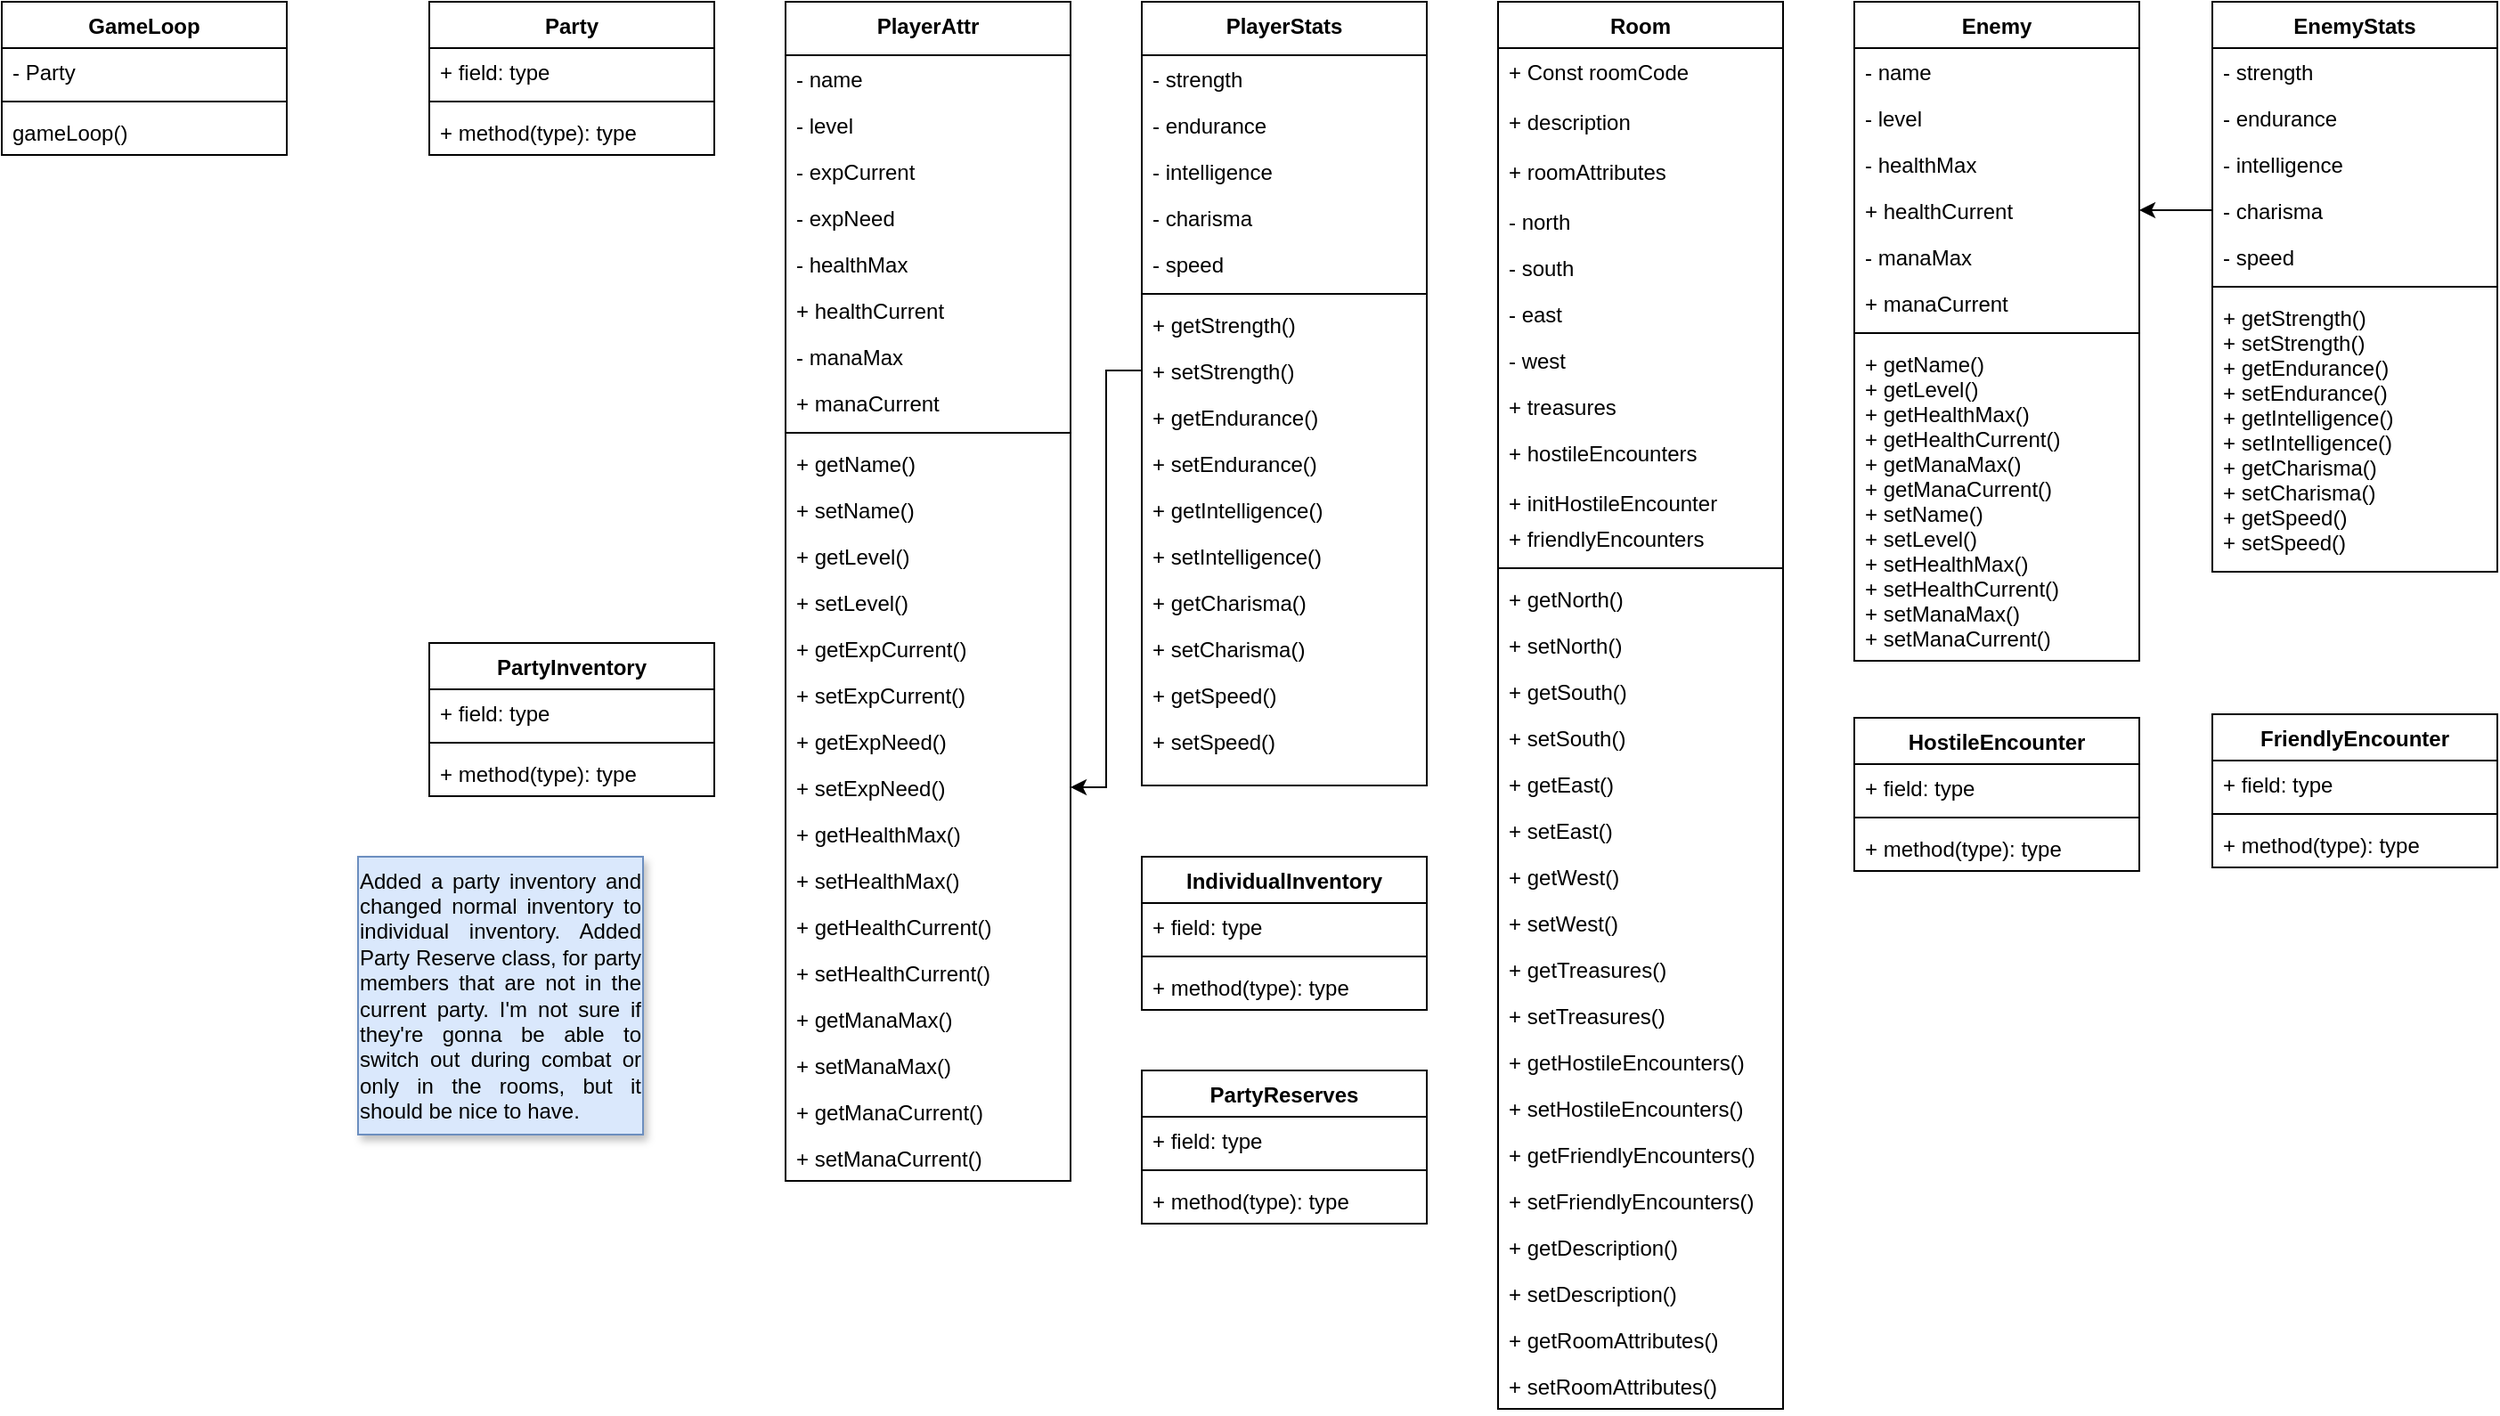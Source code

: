 <mxfile version="13.8.1" type="github">
  <diagram id="C5RBs43oDa-KdzZeNtuy" name="Page-1">
    <mxGraphModel dx="1289" dy="749" grid="1" gridSize="10" guides="1" tooltips="1" connect="1" arrows="1" fold="1" page="1" pageScale="1" pageWidth="827" pageHeight="1169" math="0" shadow="0">
      <root>
        <mxCell id="WIyWlLk6GJQsqaUBKTNV-0" />
        <mxCell id="WIyWlLk6GJQsqaUBKTNV-1" parent="WIyWlLk6GJQsqaUBKTNV-0" />
        <mxCell id="qbqpaCB6KJz_1Vv93Mfr-66" style="edgeStyle=orthogonalEdgeStyle;rounded=0;orthogonalLoop=1;jettySize=auto;html=1;exitX=0;exitY=0.5;exitDx=0;exitDy=0;entryX=1;entryY=0.5;entryDx=0;entryDy=0;" parent="WIyWlLk6GJQsqaUBKTNV-1" source="qbqpaCB6KJz_1Vv93Mfr-51" target="qbqpaCB6KJz_1Vv93Mfr-22" edge="1">
          <mxGeometry relative="1" as="geometry" />
        </mxCell>
        <mxCell id="0xGRe-XINq8kC7j87njp-48" value="" style="endArrow=classic;html=1;entryX=1;entryY=0.5;entryDx=0;entryDy=0;exitX=0;exitY=0.5;exitDx=0;exitDy=0;" parent="WIyWlLk6GJQsqaUBKTNV-1" source="0xGRe-XINq8kC7j87njp-46" target="0xGRe-XINq8kC7j87njp-37" edge="1">
          <mxGeometry width="50" height="50" relative="1" as="geometry">
            <mxPoint x="910" y="190" as="sourcePoint" />
            <mxPoint x="950" y="200" as="targetPoint" />
          </mxGeometry>
        </mxCell>
        <mxCell id="0xGRe-XINq8kC7j87njp-5" value="Room" style="swimlane;fontStyle=1;align=center;verticalAlign=top;childLayout=stackLayout;horizontal=1;startSize=26;horizontalStack=0;resizeParent=1;resizeParentMax=0;resizeLast=0;collapsible=1;marginBottom=0;" parent="WIyWlLk6GJQsqaUBKTNV-1" vertex="1">
          <mxGeometry x="520" y="80" width="160" height="790" as="geometry" />
        </mxCell>
        <mxCell id="0xGRe-XINq8kC7j87njp-6" value="+ Const roomCode&#xa;&#xa;+ description&#xa;&#xa;+ roomAttributes" style="text;strokeColor=none;fillColor=none;align=left;verticalAlign=top;spacingLeft=4;spacingRight=4;overflow=hidden;rotatable=0;points=[[0,0.5],[1,0.5]];portConstraint=eastwest;labelBorderColor=none;" parent="0xGRe-XINq8kC7j87njp-5" vertex="1">
          <mxGeometry y="26" width="160" height="84" as="geometry" />
        </mxCell>
        <mxCell id="0xGRe-XINq8kC7j87njp-9" value="- north" style="text;strokeColor=none;fillColor=none;align=left;verticalAlign=top;spacingLeft=4;spacingRight=4;overflow=hidden;rotatable=0;points=[[0,0.5],[1,0.5]];portConstraint=eastwest;" parent="0xGRe-XINq8kC7j87njp-5" vertex="1">
          <mxGeometry y="110" width="160" height="26" as="geometry" />
        </mxCell>
        <mxCell id="0xGRe-XINq8kC7j87njp-10" value="- south" style="text;strokeColor=none;fillColor=none;align=left;verticalAlign=top;spacingLeft=4;spacingRight=4;overflow=hidden;rotatable=0;points=[[0,0.5],[1,0.5]];portConstraint=eastwest;" parent="0xGRe-XINq8kC7j87njp-5" vertex="1">
          <mxGeometry y="136" width="160" height="26" as="geometry" />
        </mxCell>
        <mxCell id="0xGRe-XINq8kC7j87njp-11" value="- east" style="text;strokeColor=none;fillColor=none;align=left;verticalAlign=top;spacingLeft=4;spacingRight=4;overflow=hidden;rotatable=0;points=[[0,0.5],[1,0.5]];portConstraint=eastwest;" parent="0xGRe-XINq8kC7j87njp-5" vertex="1">
          <mxGeometry y="162" width="160" height="26" as="geometry" />
        </mxCell>
        <mxCell id="0xGRe-XINq8kC7j87njp-12" value="- west" style="text;strokeColor=none;fillColor=none;align=left;verticalAlign=top;spacingLeft=4;spacingRight=4;overflow=hidden;rotatable=0;points=[[0,0.5],[1,0.5]];portConstraint=eastwest;" parent="0xGRe-XINq8kC7j87njp-5" vertex="1">
          <mxGeometry y="188" width="160" height="26" as="geometry" />
        </mxCell>
        <mxCell id="0xGRe-XINq8kC7j87njp-13" value="+ treasures" style="text;strokeColor=none;fillColor=none;align=left;verticalAlign=top;spacingLeft=4;spacingRight=4;overflow=hidden;rotatable=0;points=[[0,0.5],[1,0.5]];portConstraint=eastwest;" parent="0xGRe-XINq8kC7j87njp-5" vertex="1">
          <mxGeometry y="214" width="160" height="26" as="geometry" />
        </mxCell>
        <mxCell id="0xGRe-XINq8kC7j87njp-14" value="+ hostileEncounters&#xa;&#xa;+ initHostileEncounter" style="text;strokeColor=none;fillColor=none;align=left;verticalAlign=top;spacingLeft=4;spacingRight=4;overflow=hidden;rotatable=0;points=[[0,0.5],[1,0.5]];portConstraint=eastwest;" parent="0xGRe-XINq8kC7j87njp-5" vertex="1">
          <mxGeometry y="240" width="160" height="48" as="geometry" />
        </mxCell>
        <mxCell id="0xGRe-XINq8kC7j87njp-15" value="+ friendlyEncounters" style="text;strokeColor=none;fillColor=none;align=left;verticalAlign=top;spacingLeft=4;spacingRight=4;overflow=hidden;rotatable=0;points=[[0,0.5],[1,0.5]];portConstraint=eastwest;" parent="0xGRe-XINq8kC7j87njp-5" vertex="1">
          <mxGeometry y="288" width="160" height="26" as="geometry" />
        </mxCell>
        <mxCell id="0xGRe-XINq8kC7j87njp-7" value="" style="line;strokeWidth=1;fillColor=none;align=left;verticalAlign=middle;spacingTop=-1;spacingLeft=3;spacingRight=3;rotatable=0;labelPosition=right;points=[];portConstraint=eastwest;" parent="0xGRe-XINq8kC7j87njp-5" vertex="1">
          <mxGeometry y="314" width="160" height="8" as="geometry" />
        </mxCell>
        <mxCell id="0xGRe-XINq8kC7j87njp-8" value="+ getNorth()" style="text;strokeColor=none;fillColor=none;align=left;verticalAlign=top;spacingLeft=4;spacingRight=4;overflow=hidden;rotatable=0;points=[[0,0.5],[1,0.5]];portConstraint=eastwest;" parent="0xGRe-XINq8kC7j87njp-5" vertex="1">
          <mxGeometry y="322" width="160" height="26" as="geometry" />
        </mxCell>
        <mxCell id="0xGRe-XINq8kC7j87njp-19" value="+ setNorth()" style="text;strokeColor=none;fillColor=none;align=left;verticalAlign=top;spacingLeft=4;spacingRight=4;overflow=hidden;rotatable=0;points=[[0,0.5],[1,0.5]];portConstraint=eastwest;" parent="0xGRe-XINq8kC7j87njp-5" vertex="1">
          <mxGeometry y="348" width="160" height="26" as="geometry" />
        </mxCell>
        <mxCell id="0xGRe-XINq8kC7j87njp-16" value="+ getSouth()" style="text;strokeColor=none;fillColor=none;align=left;verticalAlign=top;spacingLeft=4;spacingRight=4;overflow=hidden;rotatable=0;points=[[0,0.5],[1,0.5]];portConstraint=eastwest;" parent="0xGRe-XINq8kC7j87njp-5" vertex="1">
          <mxGeometry y="374" width="160" height="26" as="geometry" />
        </mxCell>
        <mxCell id="0xGRe-XINq8kC7j87njp-20" value="+ setSouth()" style="text;strokeColor=none;fillColor=none;align=left;verticalAlign=top;spacingLeft=4;spacingRight=4;overflow=hidden;rotatable=0;points=[[0,0.5],[1,0.5]];portConstraint=eastwest;" parent="0xGRe-XINq8kC7j87njp-5" vertex="1">
          <mxGeometry y="400" width="160" height="26" as="geometry" />
        </mxCell>
        <mxCell id="0xGRe-XINq8kC7j87njp-17" value="+ getEast()" style="text;strokeColor=none;fillColor=none;align=left;verticalAlign=top;spacingLeft=4;spacingRight=4;overflow=hidden;rotatable=0;points=[[0,0.5],[1,0.5]];portConstraint=eastwest;" parent="0xGRe-XINq8kC7j87njp-5" vertex="1">
          <mxGeometry y="426" width="160" height="26" as="geometry" />
        </mxCell>
        <mxCell id="0xGRe-XINq8kC7j87njp-21" value="+ setEast()" style="text;strokeColor=none;fillColor=none;align=left;verticalAlign=top;spacingLeft=4;spacingRight=4;overflow=hidden;rotatable=0;points=[[0,0.5],[1,0.5]];portConstraint=eastwest;" parent="0xGRe-XINq8kC7j87njp-5" vertex="1">
          <mxGeometry y="452" width="160" height="26" as="geometry" />
        </mxCell>
        <mxCell id="0xGRe-XINq8kC7j87njp-18" value="+ getWest()" style="text;strokeColor=none;fillColor=none;align=left;verticalAlign=top;spacingLeft=4;spacingRight=4;overflow=hidden;rotatable=0;points=[[0,0.5],[1,0.5]];portConstraint=eastwest;" parent="0xGRe-XINq8kC7j87njp-5" vertex="1">
          <mxGeometry y="478" width="160" height="26" as="geometry" />
        </mxCell>
        <mxCell id="0xGRe-XINq8kC7j87njp-22" value="+ setWest()" style="text;strokeColor=none;fillColor=none;align=left;verticalAlign=top;spacingLeft=4;spacingRight=4;overflow=hidden;rotatable=0;points=[[0,0.5],[1,0.5]];portConstraint=eastwest;" parent="0xGRe-XINq8kC7j87njp-5" vertex="1">
          <mxGeometry y="504" width="160" height="26" as="geometry" />
        </mxCell>
        <mxCell id="0xGRe-XINq8kC7j87njp-23" value="+ getTreasures()" style="text;strokeColor=none;fillColor=none;align=left;verticalAlign=top;spacingLeft=4;spacingRight=4;overflow=hidden;rotatable=0;points=[[0,0.5],[1,0.5]];portConstraint=eastwest;" parent="0xGRe-XINq8kC7j87njp-5" vertex="1">
          <mxGeometry y="530" width="160" height="26" as="geometry" />
        </mxCell>
        <mxCell id="0xGRe-XINq8kC7j87njp-24" value="+ setTreasures()" style="text;strokeColor=none;fillColor=none;align=left;verticalAlign=top;spacingLeft=4;spacingRight=4;overflow=hidden;rotatable=0;points=[[0,0.5],[1,0.5]];portConstraint=eastwest;" parent="0xGRe-XINq8kC7j87njp-5" vertex="1">
          <mxGeometry y="556" width="160" height="26" as="geometry" />
        </mxCell>
        <mxCell id="0xGRe-XINq8kC7j87njp-25" value="+ getHostileEncounters()" style="text;strokeColor=none;fillColor=none;align=left;verticalAlign=top;spacingLeft=4;spacingRight=4;overflow=hidden;rotatable=0;points=[[0,0.5],[1,0.5]];portConstraint=eastwest;" parent="0xGRe-XINq8kC7j87njp-5" vertex="1">
          <mxGeometry y="582" width="160" height="26" as="geometry" />
        </mxCell>
        <mxCell id="0xGRe-XINq8kC7j87njp-26" value="+ setHostileEncounters()" style="text;strokeColor=none;fillColor=none;align=left;verticalAlign=top;spacingLeft=4;spacingRight=4;overflow=hidden;rotatable=0;points=[[0,0.5],[1,0.5]];portConstraint=eastwest;" parent="0xGRe-XINq8kC7j87njp-5" vertex="1">
          <mxGeometry y="608" width="160" height="26" as="geometry" />
        </mxCell>
        <mxCell id="0xGRe-XINq8kC7j87njp-28" value="+ getFriendlyEncounters()" style="text;strokeColor=none;fillColor=none;align=left;verticalAlign=top;spacingLeft=4;spacingRight=4;overflow=hidden;rotatable=0;points=[[0,0.5],[1,0.5]];portConstraint=eastwest;" parent="0xGRe-XINq8kC7j87njp-5" vertex="1">
          <mxGeometry y="634" width="160" height="26" as="geometry" />
        </mxCell>
        <mxCell id="0xGRe-XINq8kC7j87njp-27" value="+ setFriendlyEncounters()" style="text;strokeColor=none;fillColor=none;align=left;verticalAlign=top;spacingLeft=4;spacingRight=4;overflow=hidden;rotatable=0;points=[[0,0.5],[1,0.5]];portConstraint=eastwest;" parent="0xGRe-XINq8kC7j87njp-5" vertex="1">
          <mxGeometry y="660" width="160" height="26" as="geometry" />
        </mxCell>
        <mxCell id="rQq68Fbqk4z97ij5zmz5-6" value="+ getDescription()" style="text;strokeColor=none;fillColor=none;align=left;verticalAlign=top;spacingLeft=4;spacingRight=4;overflow=hidden;rotatable=0;points=[[0,0.5],[1,0.5]];portConstraint=eastwest;" parent="0xGRe-XINq8kC7j87njp-5" vertex="1">
          <mxGeometry y="686" width="160" height="26" as="geometry" />
        </mxCell>
        <mxCell id="rQq68Fbqk4z97ij5zmz5-7" value="+ setDescription()" style="text;strokeColor=none;fillColor=none;align=left;verticalAlign=top;spacingLeft=4;spacingRight=4;overflow=hidden;rotatable=0;points=[[0,0.5],[1,0.5]];portConstraint=eastwest;" parent="0xGRe-XINq8kC7j87njp-5" vertex="1">
          <mxGeometry y="712" width="160" height="26" as="geometry" />
        </mxCell>
        <mxCell id="rQq68Fbqk4z97ij5zmz5-8" value="+ getRoomAttributes()" style="text;strokeColor=none;fillColor=none;align=left;verticalAlign=top;spacingLeft=4;spacingRight=4;overflow=hidden;rotatable=0;points=[[0,0.5],[1,0.5]];portConstraint=eastwest;" parent="0xGRe-XINq8kC7j87njp-5" vertex="1">
          <mxGeometry y="738" width="160" height="26" as="geometry" />
        </mxCell>
        <mxCell id="rQq68Fbqk4z97ij5zmz5-9" value="+ setRoomAttributes()" style="text;strokeColor=none;fillColor=none;align=left;verticalAlign=top;spacingLeft=4;spacingRight=4;overflow=hidden;rotatable=0;points=[[0,0.5],[1,0.5]];portConstraint=eastwest;" parent="0xGRe-XINq8kC7j87njp-5" vertex="1">
          <mxGeometry y="764" width="160" height="26" as="geometry" />
        </mxCell>
        <mxCell id="0xGRe-XINq8kC7j87njp-31" value="Enemy" style="swimlane;fontStyle=1;align=center;verticalAlign=top;childLayout=stackLayout;horizontal=1;startSize=26;horizontalStack=0;resizeParent=1;resizeParentMax=0;resizeLast=0;collapsible=1;marginBottom=0;" parent="WIyWlLk6GJQsqaUBKTNV-1" vertex="1">
          <mxGeometry x="720" y="80" width="160" height="370" as="geometry" />
        </mxCell>
        <mxCell id="0xGRe-XINq8kC7j87njp-32" value="- name" style="text;strokeColor=none;fillColor=none;align=left;verticalAlign=top;spacingLeft=4;spacingRight=4;overflow=hidden;rotatable=0;points=[[0,0.5],[1,0.5]];portConstraint=eastwest;" parent="0xGRe-XINq8kC7j87njp-31" vertex="1">
          <mxGeometry y="26" width="160" height="26" as="geometry" />
        </mxCell>
        <mxCell id="0xGRe-XINq8kC7j87njp-35" value="- level" style="text;strokeColor=none;fillColor=none;align=left;verticalAlign=top;spacingLeft=4;spacingRight=4;overflow=hidden;rotatable=0;points=[[0,0.5],[1,0.5]];portConstraint=eastwest;" parent="0xGRe-XINq8kC7j87njp-31" vertex="1">
          <mxGeometry y="52" width="160" height="26" as="geometry" />
        </mxCell>
        <mxCell id="0xGRe-XINq8kC7j87njp-36" value="- healthMax" style="text;strokeColor=none;fillColor=none;align=left;verticalAlign=top;spacingLeft=4;spacingRight=4;overflow=hidden;rotatable=0;points=[[0,0.5],[1,0.5]];portConstraint=eastwest;" parent="0xGRe-XINq8kC7j87njp-31" vertex="1">
          <mxGeometry y="78" width="160" height="26" as="geometry" />
        </mxCell>
        <mxCell id="0xGRe-XINq8kC7j87njp-37" value="+ healthCurrent" style="text;strokeColor=none;fillColor=none;align=left;verticalAlign=top;spacingLeft=4;spacingRight=4;overflow=hidden;rotatable=0;points=[[0,0.5],[1,0.5]];portConstraint=eastwest;" parent="0xGRe-XINq8kC7j87njp-31" vertex="1">
          <mxGeometry y="104" width="160" height="26" as="geometry" />
        </mxCell>
        <mxCell id="0xGRe-XINq8kC7j87njp-38" value="- manaMax" style="text;strokeColor=none;fillColor=none;align=left;verticalAlign=top;spacingLeft=4;spacingRight=4;overflow=hidden;rotatable=0;points=[[0,0.5],[1,0.5]];portConstraint=eastwest;" parent="0xGRe-XINq8kC7j87njp-31" vertex="1">
          <mxGeometry y="130" width="160" height="26" as="geometry" />
        </mxCell>
        <mxCell id="0xGRe-XINq8kC7j87njp-39" value="+ manaCurrent" style="text;strokeColor=none;fillColor=none;align=left;verticalAlign=top;spacingLeft=4;spacingRight=4;overflow=hidden;rotatable=0;points=[[0,0.5],[1,0.5]];portConstraint=eastwest;" parent="0xGRe-XINq8kC7j87njp-31" vertex="1">
          <mxGeometry y="156" width="160" height="26" as="geometry" />
        </mxCell>
        <mxCell id="0xGRe-XINq8kC7j87njp-33" value="" style="line;strokeWidth=1;fillColor=none;align=left;verticalAlign=middle;spacingTop=-1;spacingLeft=3;spacingRight=3;rotatable=0;labelPosition=right;points=[];portConstraint=eastwest;" parent="0xGRe-XINq8kC7j87njp-31" vertex="1">
          <mxGeometry y="182" width="160" height="8" as="geometry" />
        </mxCell>
        <mxCell id="0xGRe-XINq8kC7j87njp-34" value="+ getName()&#xa;+ getLevel()&#xa;+ getHealthMax()&#xa;+ getHealthCurrent()&#xa;+ getManaMax()&#xa;+ getManaCurrent()&#xa;+ setName()&#xa;+ setLevel()&#xa;+ setHealthMax()&#xa;+ setHealthCurrent()&#xa;+ setManaMax()&#xa;+ setManaCurrent()" style="text;strokeColor=none;fillColor=none;align=left;verticalAlign=top;spacingLeft=4;spacingRight=4;overflow=hidden;rotatable=0;points=[[0,0.5],[1,0.5]];portConstraint=eastwest;" parent="0xGRe-XINq8kC7j87njp-31" vertex="1">
          <mxGeometry y="190" width="160" height="180" as="geometry" />
        </mxCell>
        <mxCell id="0xGRe-XINq8kC7j87njp-40" value="EnemyStats" style="swimlane;fontStyle=1;align=center;verticalAlign=top;childLayout=stackLayout;horizontal=1;startSize=26;horizontalStack=0;resizeParent=1;resizeParentMax=0;resizeLast=0;collapsible=1;marginBottom=0;" parent="WIyWlLk6GJQsqaUBKTNV-1" vertex="1">
          <mxGeometry x="921" y="80" width="160" height="320" as="geometry" />
        </mxCell>
        <mxCell id="0xGRe-XINq8kC7j87njp-41" value="- strength" style="text;strokeColor=none;fillColor=none;align=left;verticalAlign=top;spacingLeft=4;spacingRight=4;overflow=hidden;rotatable=0;points=[[0,0.5],[1,0.5]];portConstraint=eastwest;" parent="0xGRe-XINq8kC7j87njp-40" vertex="1">
          <mxGeometry y="26" width="160" height="26" as="geometry" />
        </mxCell>
        <mxCell id="0xGRe-XINq8kC7j87njp-44" value="- endurance" style="text;strokeColor=none;fillColor=none;align=left;verticalAlign=top;spacingLeft=4;spacingRight=4;overflow=hidden;rotatable=0;points=[[0,0.5],[1,0.5]];portConstraint=eastwest;" parent="0xGRe-XINq8kC7j87njp-40" vertex="1">
          <mxGeometry y="52" width="160" height="26" as="geometry" />
        </mxCell>
        <mxCell id="0xGRe-XINq8kC7j87njp-45" value="- intelligence" style="text;strokeColor=none;fillColor=none;align=left;verticalAlign=top;spacingLeft=4;spacingRight=4;overflow=hidden;rotatable=0;points=[[0,0.5],[1,0.5]];portConstraint=eastwest;" parent="0xGRe-XINq8kC7j87njp-40" vertex="1">
          <mxGeometry y="78" width="160" height="26" as="geometry" />
        </mxCell>
        <mxCell id="0xGRe-XINq8kC7j87njp-46" value="- charisma" style="text;strokeColor=none;fillColor=none;align=left;verticalAlign=top;spacingLeft=4;spacingRight=4;overflow=hidden;rotatable=0;points=[[0,0.5],[1,0.5]];portConstraint=eastwest;" parent="0xGRe-XINq8kC7j87njp-40" vertex="1">
          <mxGeometry y="104" width="160" height="26" as="geometry" />
        </mxCell>
        <mxCell id="0xGRe-XINq8kC7j87njp-47" value="- speed" style="text;strokeColor=none;fillColor=none;align=left;verticalAlign=top;spacingLeft=4;spacingRight=4;overflow=hidden;rotatable=0;points=[[0,0.5],[1,0.5]];portConstraint=eastwest;" parent="0xGRe-XINq8kC7j87njp-40" vertex="1">
          <mxGeometry y="130" width="160" height="26" as="geometry" />
        </mxCell>
        <mxCell id="0xGRe-XINq8kC7j87njp-42" value="" style="line;strokeWidth=1;fillColor=none;align=left;verticalAlign=middle;spacingTop=-1;spacingLeft=3;spacingRight=3;rotatable=0;labelPosition=right;points=[];portConstraint=eastwest;" parent="0xGRe-XINq8kC7j87njp-40" vertex="1">
          <mxGeometry y="156" width="160" height="8" as="geometry" />
        </mxCell>
        <mxCell id="0xGRe-XINq8kC7j87njp-43" value="+ getStrength()&#xa;+ setStrength()&#xa;+ getEndurance()&#xa;+ setEndurance()&#xa;+ getIntelligence()&#xa;+ setIntelligence()&#xa;+ getCharisma()&#xa;+ setCharisma()&#xa;+ getSpeed()&#xa;+ setSpeed()" style="text;strokeColor=none;fillColor=none;align=left;verticalAlign=top;spacingLeft=4;spacingRight=4;overflow=hidden;rotatable=0;points=[[0,0.5],[1,0.5]];portConstraint=eastwest;" parent="0xGRe-XINq8kC7j87njp-40" vertex="1">
          <mxGeometry y="164" width="160" height="156" as="geometry" />
        </mxCell>
        <mxCell id="qbqpaCB6KJz_1Vv93Mfr-32" value="PlayerStats" style="swimlane;fontStyle=1;align=center;verticalAlign=top;childLayout=stackLayout;horizontal=1;startSize=30;horizontalStack=0;resizeParent=1;resizeLast=0;collapsible=1;marginBottom=0;rounded=0;shadow=0;strokeWidth=1;" parent="WIyWlLk6GJQsqaUBKTNV-1" vertex="1">
          <mxGeometry x="320" y="80" width="160" height="440" as="geometry">
            <mxRectangle x="230" y="140" width="160" height="26" as="alternateBounds" />
          </mxGeometry>
        </mxCell>
        <mxCell id="qbqpaCB6KJz_1Vv93Mfr-36" value="- strength" style="text;align=left;verticalAlign=top;spacingLeft=4;spacingRight=4;overflow=hidden;rotatable=0;points=[[0,0.5],[1,0.5]];portConstraint=eastwest;shadow=1;" parent="qbqpaCB6KJz_1Vv93Mfr-32" vertex="1">
          <mxGeometry y="30" width="160" height="26" as="geometry" />
        </mxCell>
        <mxCell id="qbqpaCB6KJz_1Vv93Mfr-37" value="- endurance" style="text;align=left;verticalAlign=top;spacingLeft=4;spacingRight=4;overflow=hidden;rotatable=0;points=[[0,0.5],[1,0.5]];portConstraint=eastwest;shadow=1;" parent="qbqpaCB6KJz_1Vv93Mfr-32" vertex="1">
          <mxGeometry y="56" width="160" height="26" as="geometry" />
        </mxCell>
        <mxCell id="qbqpaCB6KJz_1Vv93Mfr-38" value="- intelligence" style="text;align=left;verticalAlign=top;spacingLeft=4;spacingRight=4;overflow=hidden;rotatable=0;points=[[0,0.5],[1,0.5]];portConstraint=eastwest;shadow=1;" parent="qbqpaCB6KJz_1Vv93Mfr-32" vertex="1">
          <mxGeometry y="82" width="160" height="26" as="geometry" />
        </mxCell>
        <mxCell id="qbqpaCB6KJz_1Vv93Mfr-39" value="- charisma" style="text;align=left;verticalAlign=top;spacingLeft=4;spacingRight=4;overflow=hidden;rotatable=0;points=[[0,0.5],[1,0.5]];portConstraint=eastwest;shadow=1;" parent="qbqpaCB6KJz_1Vv93Mfr-32" vertex="1">
          <mxGeometry y="108" width="160" height="26" as="geometry" />
        </mxCell>
        <mxCell id="qbqpaCB6KJz_1Vv93Mfr-40" value="- speed" style="text;align=left;verticalAlign=top;spacingLeft=4;spacingRight=4;overflow=hidden;rotatable=0;points=[[0,0.5],[1,0.5]];portConstraint=eastwest;shadow=1;" parent="qbqpaCB6KJz_1Vv93Mfr-32" vertex="1">
          <mxGeometry y="134" width="160" height="26" as="geometry" />
        </mxCell>
        <mxCell id="qbqpaCB6KJz_1Vv93Mfr-43" value="" style="line;html=1;strokeWidth=1;align=left;verticalAlign=middle;spacingTop=-1;spacingLeft=3;spacingRight=3;rotatable=0;labelPosition=right;points=[];portConstraint=eastwest;" parent="qbqpaCB6KJz_1Vv93Mfr-32" vertex="1">
          <mxGeometry y="160" width="160" height="8" as="geometry" />
        </mxCell>
        <mxCell id="qbqpaCB6KJz_1Vv93Mfr-50" value="+ getStrength()" style="text;align=left;verticalAlign=top;spacingLeft=4;spacingRight=4;overflow=hidden;rotatable=0;points=[[0,0.5],[1,0.5]];portConstraint=eastwest;" parent="qbqpaCB6KJz_1Vv93Mfr-32" vertex="1">
          <mxGeometry y="168" width="160" height="26" as="geometry" />
        </mxCell>
        <mxCell id="qbqpaCB6KJz_1Vv93Mfr-51" value="+ setStrength()" style="text;align=left;verticalAlign=top;spacingLeft=4;spacingRight=4;overflow=hidden;rotatable=0;points=[[0,0.5],[1,0.5]];portConstraint=eastwest;" parent="qbqpaCB6KJz_1Vv93Mfr-32" vertex="1">
          <mxGeometry y="194" width="160" height="26" as="geometry" />
        </mxCell>
        <mxCell id="qbqpaCB6KJz_1Vv93Mfr-52" value="+ getEndurance()" style="text;align=left;verticalAlign=top;spacingLeft=4;spacingRight=4;overflow=hidden;rotatable=0;points=[[0,0.5],[1,0.5]];portConstraint=eastwest;" parent="qbqpaCB6KJz_1Vv93Mfr-32" vertex="1">
          <mxGeometry y="220" width="160" height="26" as="geometry" />
        </mxCell>
        <mxCell id="qbqpaCB6KJz_1Vv93Mfr-53" value="+ setEndurance()" style="text;align=left;verticalAlign=top;spacingLeft=4;spacingRight=4;overflow=hidden;rotatable=0;points=[[0,0.5],[1,0.5]];portConstraint=eastwest;" parent="qbqpaCB6KJz_1Vv93Mfr-32" vertex="1">
          <mxGeometry y="246" width="160" height="26" as="geometry" />
        </mxCell>
        <mxCell id="qbqpaCB6KJz_1Vv93Mfr-54" value="+ getIntelligence()" style="text;align=left;verticalAlign=top;spacingLeft=4;spacingRight=4;overflow=hidden;rotatable=0;points=[[0,0.5],[1,0.5]];portConstraint=eastwest;" parent="qbqpaCB6KJz_1Vv93Mfr-32" vertex="1">
          <mxGeometry y="272" width="160" height="26" as="geometry" />
        </mxCell>
        <mxCell id="qbqpaCB6KJz_1Vv93Mfr-55" value="+ setIntelligence()" style="text;align=left;verticalAlign=top;spacingLeft=4;spacingRight=4;overflow=hidden;rotatable=0;points=[[0,0.5],[1,0.5]];portConstraint=eastwest;" parent="qbqpaCB6KJz_1Vv93Mfr-32" vertex="1">
          <mxGeometry y="298" width="160" height="26" as="geometry" />
        </mxCell>
        <mxCell id="qbqpaCB6KJz_1Vv93Mfr-56" value="+ getCharisma()" style="text;align=left;verticalAlign=top;spacingLeft=4;spacingRight=4;overflow=hidden;rotatable=0;points=[[0,0.5],[1,0.5]];portConstraint=eastwest;" parent="qbqpaCB6KJz_1Vv93Mfr-32" vertex="1">
          <mxGeometry y="324" width="160" height="26" as="geometry" />
        </mxCell>
        <mxCell id="qbqpaCB6KJz_1Vv93Mfr-57" value="+ setCharisma()" style="text;align=left;verticalAlign=top;spacingLeft=4;spacingRight=4;overflow=hidden;rotatable=0;points=[[0,0.5],[1,0.5]];portConstraint=eastwest;" parent="qbqpaCB6KJz_1Vv93Mfr-32" vertex="1">
          <mxGeometry y="350" width="160" height="26" as="geometry" />
        </mxCell>
        <mxCell id="qbqpaCB6KJz_1Vv93Mfr-58" value="+ getSpeed()" style="text;align=left;verticalAlign=top;spacingLeft=4;spacingRight=4;overflow=hidden;rotatable=0;points=[[0,0.5],[1,0.5]];portConstraint=eastwest;" parent="qbqpaCB6KJz_1Vv93Mfr-32" vertex="1">
          <mxGeometry y="376" width="160" height="26" as="geometry" />
        </mxCell>
        <mxCell id="qbqpaCB6KJz_1Vv93Mfr-59" value="+ setSpeed()" style="text;align=left;verticalAlign=top;spacingLeft=4;spacingRight=4;overflow=hidden;rotatable=0;points=[[0,0.5],[1,0.5]];portConstraint=eastwest;" parent="qbqpaCB6KJz_1Vv93Mfr-32" vertex="1">
          <mxGeometry y="402" width="160" height="26" as="geometry" />
        </mxCell>
        <mxCell id="zkfFHV4jXpPFQw0GAbJ--0" value="PlayerAttr" style="swimlane;fontStyle=1;align=center;verticalAlign=top;childLayout=stackLayout;horizontal=1;startSize=30;horizontalStack=0;resizeParent=1;resizeLast=0;collapsible=1;marginBottom=0;rounded=0;shadow=0;strokeWidth=1;" parent="WIyWlLk6GJQsqaUBKTNV-1" vertex="1">
          <mxGeometry x="120" y="80" width="160" height="662" as="geometry">
            <mxRectangle x="230" y="140" width="160" height="26" as="alternateBounds" />
          </mxGeometry>
        </mxCell>
        <mxCell id="qbqpaCB6KJz_1Vv93Mfr-68" value="- name" style="text;align=left;verticalAlign=top;spacingLeft=4;spacingRight=4;overflow=hidden;rotatable=0;points=[[0,0.5],[1,0.5]];portConstraint=eastwest;shadow=1;" parent="zkfFHV4jXpPFQw0GAbJ--0" vertex="1">
          <mxGeometry y="30" width="160" height="26" as="geometry" />
        </mxCell>
        <mxCell id="qbqpaCB6KJz_1Vv93Mfr-71" value="- level" style="text;align=left;verticalAlign=top;spacingLeft=4;spacingRight=4;overflow=hidden;rotatable=0;points=[[0,0.5],[1,0.5]];portConstraint=eastwest;shadow=1;" parent="zkfFHV4jXpPFQw0GAbJ--0" vertex="1">
          <mxGeometry y="56" width="160" height="26" as="geometry" />
        </mxCell>
        <mxCell id="qbqpaCB6KJz_1Vv93Mfr-72" value="- expCurrent" style="text;align=left;verticalAlign=top;spacingLeft=4;spacingRight=4;overflow=hidden;rotatable=0;points=[[0,0.5],[1,0.5]];portConstraint=eastwest;shadow=1;" parent="zkfFHV4jXpPFQw0GAbJ--0" vertex="1">
          <mxGeometry y="82" width="160" height="26" as="geometry" />
        </mxCell>
        <mxCell id="zkfFHV4jXpPFQw0GAbJ--1" value="- expNeed" style="text;align=left;verticalAlign=top;spacingLeft=4;spacingRight=4;overflow=hidden;rotatable=0;points=[[0,0.5],[1,0.5]];portConstraint=eastwest;shadow=1;" parent="zkfFHV4jXpPFQw0GAbJ--0" vertex="1">
          <mxGeometry y="108" width="160" height="26" as="geometry" />
        </mxCell>
        <mxCell id="qbqpaCB6KJz_1Vv93Mfr-3" value="- healthMax" style="text;align=left;verticalAlign=top;spacingLeft=4;spacingRight=4;overflow=hidden;rotatable=0;points=[[0,0.5],[1,0.5]];portConstraint=eastwest;shadow=1;" parent="zkfFHV4jXpPFQw0GAbJ--0" vertex="1">
          <mxGeometry y="134" width="160" height="26" as="geometry" />
        </mxCell>
        <mxCell id="qbqpaCB6KJz_1Vv93Mfr-0" value="+ healthCurrent" style="text;align=left;verticalAlign=top;spacingLeft=4;spacingRight=4;overflow=hidden;rotatable=0;points=[[0,0.5],[1,0.5]];portConstraint=eastwest;shadow=1;" parent="zkfFHV4jXpPFQw0GAbJ--0" vertex="1">
          <mxGeometry y="160" width="160" height="26" as="geometry" />
        </mxCell>
        <mxCell id="qbqpaCB6KJz_1Vv93Mfr-8" value="- manaMax" style="text;align=left;verticalAlign=top;spacingLeft=4;spacingRight=4;overflow=hidden;rotatable=0;points=[[0,0.5],[1,0.5]];portConstraint=eastwest;shadow=1;" parent="zkfFHV4jXpPFQw0GAbJ--0" vertex="1">
          <mxGeometry y="186" width="160" height="26" as="geometry" />
        </mxCell>
        <mxCell id="qbqpaCB6KJz_1Vv93Mfr-9" value="+ manaCurrent" style="text;align=left;verticalAlign=top;spacingLeft=4;spacingRight=4;overflow=hidden;rotatable=0;points=[[0,0.5],[1,0.5]];portConstraint=eastwest;shadow=1;" parent="zkfFHV4jXpPFQw0GAbJ--0" vertex="1">
          <mxGeometry y="212" width="160" height="26" as="geometry" />
        </mxCell>
        <mxCell id="zkfFHV4jXpPFQw0GAbJ--4" value="" style="line;html=1;strokeWidth=1;align=left;verticalAlign=middle;spacingTop=-1;spacingLeft=3;spacingRight=3;rotatable=0;labelPosition=right;points=[];portConstraint=eastwest;" parent="zkfFHV4jXpPFQw0GAbJ--0" vertex="1">
          <mxGeometry y="238" width="160" height="8" as="geometry" />
        </mxCell>
        <mxCell id="zkfFHV4jXpPFQw0GAbJ--5" value="+ getName()" style="text;align=left;verticalAlign=top;spacingLeft=4;spacingRight=4;overflow=hidden;rotatable=0;points=[[0,0.5],[1,0.5]];portConstraint=eastwest;" parent="zkfFHV4jXpPFQw0GAbJ--0" vertex="1">
          <mxGeometry y="246" width="160" height="26" as="geometry" />
        </mxCell>
        <mxCell id="qbqpaCB6KJz_1Vv93Mfr-69" value="+ setName()" style="text;align=left;verticalAlign=top;spacingLeft=4;spacingRight=4;overflow=hidden;rotatable=0;points=[[0,0.5],[1,0.5]];portConstraint=eastwest;" parent="zkfFHV4jXpPFQw0GAbJ--0" vertex="1">
          <mxGeometry y="272" width="160" height="26" as="geometry" />
        </mxCell>
        <mxCell id="qbqpaCB6KJz_1Vv93Mfr-70" value="+ getLevel()" style="text;align=left;verticalAlign=top;spacingLeft=4;spacingRight=4;overflow=hidden;rotatable=0;points=[[0,0.5],[1,0.5]];portConstraint=eastwest;" parent="zkfFHV4jXpPFQw0GAbJ--0" vertex="1">
          <mxGeometry y="298" width="160" height="26" as="geometry" />
        </mxCell>
        <mxCell id="qbqpaCB6KJz_1Vv93Mfr-73" value="+ setLevel()" style="text;align=left;verticalAlign=top;spacingLeft=4;spacingRight=4;overflow=hidden;rotatable=0;points=[[0,0.5],[1,0.5]];portConstraint=eastwest;" parent="zkfFHV4jXpPFQw0GAbJ--0" vertex="1">
          <mxGeometry y="324" width="160" height="26" as="geometry" />
        </mxCell>
        <mxCell id="qbqpaCB6KJz_1Vv93Mfr-74" value="+ getExpCurrent()" style="text;align=left;verticalAlign=top;spacingLeft=4;spacingRight=4;overflow=hidden;rotatable=0;points=[[0,0.5],[1,0.5]];portConstraint=eastwest;" parent="zkfFHV4jXpPFQw0GAbJ--0" vertex="1">
          <mxGeometry y="350" width="160" height="26" as="geometry" />
        </mxCell>
        <mxCell id="qbqpaCB6KJz_1Vv93Mfr-75" value="+ setExpCurrent()" style="text;align=left;verticalAlign=top;spacingLeft=4;spacingRight=4;overflow=hidden;rotatable=0;points=[[0,0.5],[1,0.5]];portConstraint=eastwest;" parent="zkfFHV4jXpPFQw0GAbJ--0" vertex="1">
          <mxGeometry y="376" width="160" height="26" as="geometry" />
        </mxCell>
        <mxCell id="qbqpaCB6KJz_1Vv93Mfr-76" value="+ getExpNeed()" style="text;align=left;verticalAlign=top;spacingLeft=4;spacingRight=4;overflow=hidden;rotatable=0;points=[[0,0.5],[1,0.5]];portConstraint=eastwest;" parent="zkfFHV4jXpPFQw0GAbJ--0" vertex="1">
          <mxGeometry y="402" width="160" height="26" as="geometry" />
        </mxCell>
        <mxCell id="qbqpaCB6KJz_1Vv93Mfr-22" value="+ setExpNeed()" style="text;align=left;verticalAlign=top;spacingLeft=4;spacingRight=4;overflow=hidden;rotatable=0;points=[[0,0.5],[1,0.5]];portConstraint=eastwest;" parent="zkfFHV4jXpPFQw0GAbJ--0" vertex="1">
          <mxGeometry y="428" width="160" height="26" as="geometry" />
        </mxCell>
        <mxCell id="qbqpaCB6KJz_1Vv93Mfr-11" value="+ getHealthMax()" style="text;align=left;verticalAlign=top;spacingLeft=4;spacingRight=4;overflow=hidden;rotatable=0;points=[[0,0.5],[1,0.5]];portConstraint=eastwest;" parent="zkfFHV4jXpPFQw0GAbJ--0" vertex="1">
          <mxGeometry y="454" width="160" height="26" as="geometry" />
        </mxCell>
        <mxCell id="qbqpaCB6KJz_1Vv93Mfr-23" value="+ setHealthMax()" style="text;align=left;verticalAlign=top;spacingLeft=4;spacingRight=4;overflow=hidden;rotatable=0;points=[[0,0.5],[1,0.5]];portConstraint=eastwest;" parent="zkfFHV4jXpPFQw0GAbJ--0" vertex="1">
          <mxGeometry y="480" width="160" height="26" as="geometry" />
        </mxCell>
        <mxCell id="qbqpaCB6KJz_1Vv93Mfr-12" value="+ getHealthCurrent()" style="text;align=left;verticalAlign=top;spacingLeft=4;spacingRight=4;overflow=hidden;rotatable=0;points=[[0,0.5],[1,0.5]];portConstraint=eastwest;" parent="zkfFHV4jXpPFQw0GAbJ--0" vertex="1">
          <mxGeometry y="506" width="160" height="26" as="geometry" />
        </mxCell>
        <mxCell id="qbqpaCB6KJz_1Vv93Mfr-24" value="+ setHealthCurrent()" style="text;align=left;verticalAlign=top;spacingLeft=4;spacingRight=4;overflow=hidden;rotatable=0;points=[[0,0.5],[1,0.5]];portConstraint=eastwest;" parent="zkfFHV4jXpPFQw0GAbJ--0" vertex="1">
          <mxGeometry y="532" width="160" height="26" as="geometry" />
        </mxCell>
        <mxCell id="qbqpaCB6KJz_1Vv93Mfr-18" value="+ getManaMax()" style="text;align=left;verticalAlign=top;spacingLeft=4;spacingRight=4;overflow=hidden;rotatable=0;points=[[0,0.5],[1,0.5]];portConstraint=eastwest;" parent="zkfFHV4jXpPFQw0GAbJ--0" vertex="1">
          <mxGeometry y="558" width="160" height="26" as="geometry" />
        </mxCell>
        <mxCell id="qbqpaCB6KJz_1Vv93Mfr-30" value="+ setManaMax()" style="text;align=left;verticalAlign=top;spacingLeft=4;spacingRight=4;overflow=hidden;rotatable=0;points=[[0,0.5],[1,0.5]];portConstraint=eastwest;" parent="zkfFHV4jXpPFQw0GAbJ--0" vertex="1">
          <mxGeometry y="584" width="160" height="26" as="geometry" />
        </mxCell>
        <mxCell id="qbqpaCB6KJz_1Vv93Mfr-19" value="+ getManaCurrent()" style="text;align=left;verticalAlign=top;spacingLeft=4;spacingRight=4;overflow=hidden;rotatable=0;points=[[0,0.5],[1,0.5]];portConstraint=eastwest;" parent="zkfFHV4jXpPFQw0GAbJ--0" vertex="1">
          <mxGeometry y="610" width="160" height="26" as="geometry" />
        </mxCell>
        <mxCell id="qbqpaCB6KJz_1Vv93Mfr-31" value="+ setManaCurrent()" style="text;align=left;verticalAlign=top;spacingLeft=4;spacingRight=4;overflow=hidden;rotatable=0;points=[[0,0.5],[1,0.5]];portConstraint=eastwest;" parent="zkfFHV4jXpPFQw0GAbJ--0" vertex="1">
          <mxGeometry y="636" width="160" height="26" as="geometry" />
        </mxCell>
        <mxCell id="rQq68Fbqk4z97ij5zmz5-2" value="HostileEncounter" style="swimlane;fontStyle=1;align=center;verticalAlign=top;childLayout=stackLayout;horizontal=1;startSize=26;horizontalStack=0;resizeParent=1;resizeParentMax=0;resizeLast=0;collapsible=1;marginBottom=0;" parent="WIyWlLk6GJQsqaUBKTNV-1" vertex="1">
          <mxGeometry x="720" y="482" width="160" height="86" as="geometry" />
        </mxCell>
        <mxCell id="rQq68Fbqk4z97ij5zmz5-3" value="+ field: type" style="text;strokeColor=none;fillColor=none;align=left;verticalAlign=top;spacingLeft=4;spacingRight=4;overflow=hidden;rotatable=0;points=[[0,0.5],[1,0.5]];portConstraint=eastwest;" parent="rQq68Fbqk4z97ij5zmz5-2" vertex="1">
          <mxGeometry y="26" width="160" height="26" as="geometry" />
        </mxCell>
        <mxCell id="rQq68Fbqk4z97ij5zmz5-4" value="" style="line;strokeWidth=1;fillColor=none;align=left;verticalAlign=middle;spacingTop=-1;spacingLeft=3;spacingRight=3;rotatable=0;labelPosition=right;points=[];portConstraint=eastwest;" parent="rQq68Fbqk4z97ij5zmz5-2" vertex="1">
          <mxGeometry y="52" width="160" height="8" as="geometry" />
        </mxCell>
        <mxCell id="rQq68Fbqk4z97ij5zmz5-5" value="+ method(type): type" style="text;strokeColor=none;fillColor=none;align=left;verticalAlign=top;spacingLeft=4;spacingRight=4;overflow=hidden;rotatable=0;points=[[0,0.5],[1,0.5]];portConstraint=eastwest;" parent="rQq68Fbqk4z97ij5zmz5-2" vertex="1">
          <mxGeometry y="60" width="160" height="26" as="geometry" />
        </mxCell>
        <mxCell id="rQq68Fbqk4z97ij5zmz5-14" value="FriendlyEncounter" style="swimlane;fontStyle=1;align=center;verticalAlign=top;childLayout=stackLayout;horizontal=1;startSize=26;horizontalStack=0;resizeParent=1;resizeParentMax=0;resizeLast=0;collapsible=1;marginBottom=0;" parent="WIyWlLk6GJQsqaUBKTNV-1" vertex="1">
          <mxGeometry x="921" y="480" width="160" height="86" as="geometry" />
        </mxCell>
        <mxCell id="rQq68Fbqk4z97ij5zmz5-15" value="+ field: type" style="text;strokeColor=none;fillColor=none;align=left;verticalAlign=top;spacingLeft=4;spacingRight=4;overflow=hidden;rotatable=0;points=[[0,0.5],[1,0.5]];portConstraint=eastwest;" parent="rQq68Fbqk4z97ij5zmz5-14" vertex="1">
          <mxGeometry y="26" width="160" height="26" as="geometry" />
        </mxCell>
        <mxCell id="rQq68Fbqk4z97ij5zmz5-16" value="" style="line;strokeWidth=1;fillColor=none;align=left;verticalAlign=middle;spacingTop=-1;spacingLeft=3;spacingRight=3;rotatable=0;labelPosition=right;points=[];portConstraint=eastwest;" parent="rQq68Fbqk4z97ij5zmz5-14" vertex="1">
          <mxGeometry y="52" width="160" height="8" as="geometry" />
        </mxCell>
        <mxCell id="rQq68Fbqk4z97ij5zmz5-17" value="+ method(type): type" style="text;strokeColor=none;fillColor=none;align=left;verticalAlign=top;spacingLeft=4;spacingRight=4;overflow=hidden;rotatable=0;points=[[0,0.5],[1,0.5]];portConstraint=eastwest;" parent="rQq68Fbqk4z97ij5zmz5-14" vertex="1">
          <mxGeometry y="60" width="160" height="26" as="geometry" />
        </mxCell>
        <mxCell id="rQq68Fbqk4z97ij5zmz5-10" value="IndividualInventory" style="swimlane;fontStyle=1;align=center;verticalAlign=top;childLayout=stackLayout;horizontal=1;startSize=26;horizontalStack=0;resizeParent=1;resizeParentMax=0;resizeLast=0;collapsible=1;marginBottom=0;" parent="WIyWlLk6GJQsqaUBKTNV-1" vertex="1">
          <mxGeometry x="320" y="560" width="160" height="86" as="geometry" />
        </mxCell>
        <mxCell id="rQq68Fbqk4z97ij5zmz5-11" value="+ field: type" style="text;strokeColor=none;fillColor=none;align=left;verticalAlign=top;spacingLeft=4;spacingRight=4;overflow=hidden;rotatable=0;points=[[0,0.5],[1,0.5]];portConstraint=eastwest;" parent="rQq68Fbqk4z97ij5zmz5-10" vertex="1">
          <mxGeometry y="26" width="160" height="26" as="geometry" />
        </mxCell>
        <mxCell id="rQq68Fbqk4z97ij5zmz5-12" value="" style="line;strokeWidth=1;fillColor=none;align=left;verticalAlign=middle;spacingTop=-1;spacingLeft=3;spacingRight=3;rotatable=0;labelPosition=right;points=[];portConstraint=eastwest;" parent="rQq68Fbqk4z97ij5zmz5-10" vertex="1">
          <mxGeometry y="52" width="160" height="8" as="geometry" />
        </mxCell>
        <mxCell id="rQq68Fbqk4z97ij5zmz5-13" value="+ method(type): type" style="text;strokeColor=none;fillColor=none;align=left;verticalAlign=top;spacingLeft=4;spacingRight=4;overflow=hidden;rotatable=0;points=[[0,0.5],[1,0.5]];portConstraint=eastwest;" parent="rQq68Fbqk4z97ij5zmz5-10" vertex="1">
          <mxGeometry y="60" width="160" height="26" as="geometry" />
        </mxCell>
        <mxCell id="hkHSLI3_5fzwNr1LnL3l-4" value="PartyInventory" style="swimlane;fontStyle=1;align=center;verticalAlign=top;childLayout=stackLayout;horizontal=1;startSize=26;horizontalStack=0;resizeParent=1;resizeParentMax=0;resizeLast=0;collapsible=1;marginBottom=0;" parent="WIyWlLk6GJQsqaUBKTNV-1" vertex="1">
          <mxGeometry x="-80" y="440" width="160" height="86" as="geometry" />
        </mxCell>
        <mxCell id="hkHSLI3_5fzwNr1LnL3l-5" value="+ field: type" style="text;strokeColor=none;fillColor=none;align=left;verticalAlign=top;spacingLeft=4;spacingRight=4;overflow=hidden;rotatable=0;points=[[0,0.5],[1,0.5]];portConstraint=eastwest;" parent="hkHSLI3_5fzwNr1LnL3l-4" vertex="1">
          <mxGeometry y="26" width="160" height="26" as="geometry" />
        </mxCell>
        <mxCell id="hkHSLI3_5fzwNr1LnL3l-6" value="" style="line;strokeWidth=1;fillColor=none;align=left;verticalAlign=middle;spacingTop=-1;spacingLeft=3;spacingRight=3;rotatable=0;labelPosition=right;points=[];portConstraint=eastwest;" parent="hkHSLI3_5fzwNr1LnL3l-4" vertex="1">
          <mxGeometry y="52" width="160" height="8" as="geometry" />
        </mxCell>
        <mxCell id="hkHSLI3_5fzwNr1LnL3l-7" value="+ method(type): type" style="text;strokeColor=none;fillColor=none;align=left;verticalAlign=top;spacingLeft=4;spacingRight=4;overflow=hidden;rotatable=0;points=[[0,0.5],[1,0.5]];portConstraint=eastwest;" parent="hkHSLI3_5fzwNr1LnL3l-4" vertex="1">
          <mxGeometry y="60" width="160" height="26" as="geometry" />
        </mxCell>
        <mxCell id="hkHSLI3_5fzwNr1LnL3l-0" value="PartyReserves" style="swimlane;fontStyle=1;align=center;verticalAlign=top;childLayout=stackLayout;horizontal=1;startSize=26;horizontalStack=0;resizeParent=1;resizeParentMax=0;resizeLast=0;collapsible=1;marginBottom=0;" parent="WIyWlLk6GJQsqaUBKTNV-1" vertex="1">
          <mxGeometry x="320" y="680" width="160" height="86" as="geometry" />
        </mxCell>
        <mxCell id="hkHSLI3_5fzwNr1LnL3l-1" value="+ field: type" style="text;strokeColor=none;fillColor=none;align=left;verticalAlign=top;spacingLeft=4;spacingRight=4;overflow=hidden;rotatable=0;points=[[0,0.5],[1,0.5]];portConstraint=eastwest;" parent="hkHSLI3_5fzwNr1LnL3l-0" vertex="1">
          <mxGeometry y="26" width="160" height="26" as="geometry" />
        </mxCell>
        <mxCell id="hkHSLI3_5fzwNr1LnL3l-2" value="" style="line;strokeWidth=1;fillColor=none;align=left;verticalAlign=middle;spacingTop=-1;spacingLeft=3;spacingRight=3;rotatable=0;labelPosition=right;points=[];portConstraint=eastwest;" parent="hkHSLI3_5fzwNr1LnL3l-0" vertex="1">
          <mxGeometry y="52" width="160" height="8" as="geometry" />
        </mxCell>
        <mxCell id="hkHSLI3_5fzwNr1LnL3l-3" value="+ method(type): type" style="text;strokeColor=none;fillColor=none;align=left;verticalAlign=top;spacingLeft=4;spacingRight=4;overflow=hidden;rotatable=0;points=[[0,0.5],[1,0.5]];portConstraint=eastwest;" parent="hkHSLI3_5fzwNr1LnL3l-0" vertex="1">
          <mxGeometry y="60" width="160" height="26" as="geometry" />
        </mxCell>
        <mxCell id="hkHSLI3_5fzwNr1LnL3l-8" value="&lt;div style=&quot;text-align: justify&quot;&gt;&lt;span&gt;Added a party inventory and changed normal inventory to individual inventory. Added Party Reserve class, for party members that are not in the current party. I&#39;m not sure if they&#39;re gonna be able to switch out during combat or only in the rooms, but it should be nice to have.&amp;nbsp;&lt;/span&gt;&lt;/div&gt;" style="text;html=1;strokeColor=#6c8ebf;fillColor=#dae8fc;align=center;verticalAlign=middle;whiteSpace=wrap;rounded=0;glass=0;sketch=0;shadow=1;" parent="WIyWlLk6GJQsqaUBKTNV-1" vertex="1">
          <mxGeometry x="-120" y="560" width="160" height="156" as="geometry" />
        </mxCell>
        <mxCell id="rQq68Fbqk4z97ij5zmz5-18" value="Party" style="swimlane;fontStyle=1;align=center;verticalAlign=top;childLayout=stackLayout;horizontal=1;startSize=26;horizontalStack=0;resizeParent=1;resizeParentMax=0;resizeLast=0;collapsible=1;marginBottom=0;" parent="WIyWlLk6GJQsqaUBKTNV-1" vertex="1">
          <mxGeometry x="-80" y="80" width="160" height="86" as="geometry" />
        </mxCell>
        <mxCell id="rQq68Fbqk4z97ij5zmz5-19" value="+ field: type" style="text;strokeColor=none;fillColor=none;align=left;verticalAlign=top;spacingLeft=4;spacingRight=4;overflow=hidden;rotatable=0;points=[[0,0.5],[1,0.5]];portConstraint=eastwest;" parent="rQq68Fbqk4z97ij5zmz5-18" vertex="1">
          <mxGeometry y="26" width="160" height="26" as="geometry" />
        </mxCell>
        <mxCell id="rQq68Fbqk4z97ij5zmz5-20" value="" style="line;strokeWidth=1;fillColor=none;align=left;verticalAlign=middle;spacingTop=-1;spacingLeft=3;spacingRight=3;rotatable=0;labelPosition=right;points=[];portConstraint=eastwest;" parent="rQq68Fbqk4z97ij5zmz5-18" vertex="1">
          <mxGeometry y="52" width="160" height="8" as="geometry" />
        </mxCell>
        <mxCell id="rQq68Fbqk4z97ij5zmz5-21" value="+ method(type): type" style="text;strokeColor=none;fillColor=none;align=left;verticalAlign=top;spacingLeft=4;spacingRight=4;overflow=hidden;rotatable=0;points=[[0,0.5],[1,0.5]];portConstraint=eastwest;" parent="rQq68Fbqk4z97ij5zmz5-18" vertex="1">
          <mxGeometry y="60" width="160" height="26" as="geometry" />
        </mxCell>
        <mxCell id="PeD1Gtw-yEZM4Ck59HuM-0" value="GameLoop" style="swimlane;fontStyle=1;align=center;verticalAlign=top;childLayout=stackLayout;horizontal=1;startSize=26;horizontalStack=0;resizeParent=1;resizeParentMax=0;resizeLast=0;collapsible=1;marginBottom=0;" vertex="1" parent="WIyWlLk6GJQsqaUBKTNV-1">
          <mxGeometry x="-320" y="80" width="160" height="86" as="geometry" />
        </mxCell>
        <mxCell id="PeD1Gtw-yEZM4Ck59HuM-1" value="- Party" style="text;strokeColor=none;fillColor=none;align=left;verticalAlign=top;spacingLeft=4;spacingRight=4;overflow=hidden;rotatable=0;points=[[0,0.5],[1,0.5]];portConstraint=eastwest;" vertex="1" parent="PeD1Gtw-yEZM4Ck59HuM-0">
          <mxGeometry y="26" width="160" height="26" as="geometry" />
        </mxCell>
        <mxCell id="PeD1Gtw-yEZM4Ck59HuM-2" value="" style="line;strokeWidth=1;fillColor=none;align=left;verticalAlign=middle;spacingTop=-1;spacingLeft=3;spacingRight=3;rotatable=0;labelPosition=right;points=[];portConstraint=eastwest;" vertex="1" parent="PeD1Gtw-yEZM4Ck59HuM-0">
          <mxGeometry y="52" width="160" height="8" as="geometry" />
        </mxCell>
        <mxCell id="PeD1Gtw-yEZM4Ck59HuM-3" value="gameLoop()" style="text;strokeColor=none;fillColor=none;align=left;verticalAlign=top;spacingLeft=4;spacingRight=4;overflow=hidden;rotatable=0;points=[[0,0.5],[1,0.5]];portConstraint=eastwest;" vertex="1" parent="PeD1Gtw-yEZM4Ck59HuM-0">
          <mxGeometry y="60" width="160" height="26" as="geometry" />
        </mxCell>
      </root>
    </mxGraphModel>
  </diagram>
</mxfile>
